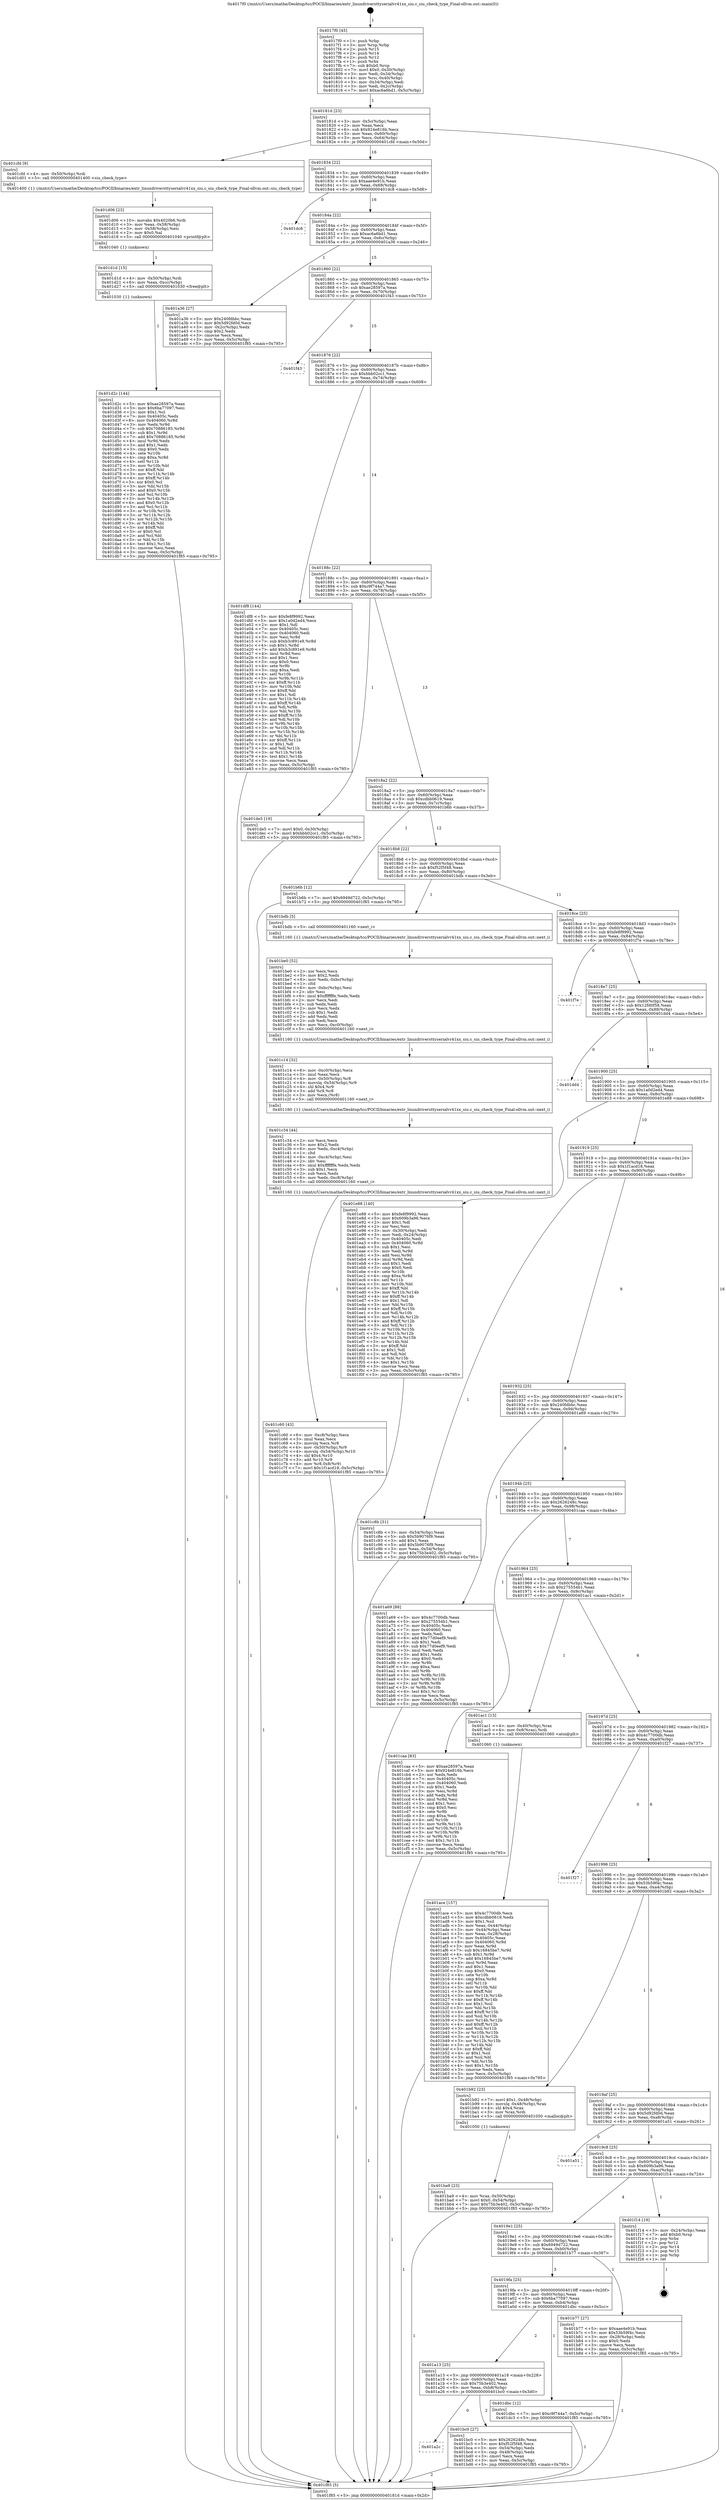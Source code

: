 digraph "0x4017f0" {
  label = "0x4017f0 (/mnt/c/Users/mathe/Desktop/tcc/POCII/binaries/extr_linuxdriversttyserialvr41xx_siu.c_siu_check_type_Final-ollvm.out::main(0))"
  labelloc = "t"
  node[shape=record]

  Entry [label="",width=0.3,height=0.3,shape=circle,fillcolor=black,style=filled]
  "0x40181d" [label="{
     0x40181d [23]\l
     | [instrs]\l
     &nbsp;&nbsp;0x40181d \<+3\>: mov -0x5c(%rbp),%eax\l
     &nbsp;&nbsp;0x401820 \<+2\>: mov %eax,%ecx\l
     &nbsp;&nbsp;0x401822 \<+6\>: sub $0x924e816b,%ecx\l
     &nbsp;&nbsp;0x401828 \<+3\>: mov %eax,-0x60(%rbp)\l
     &nbsp;&nbsp;0x40182b \<+3\>: mov %ecx,-0x64(%rbp)\l
     &nbsp;&nbsp;0x40182e \<+6\>: je 0000000000401cfd \<main+0x50d\>\l
  }"]
  "0x401cfd" [label="{
     0x401cfd [9]\l
     | [instrs]\l
     &nbsp;&nbsp;0x401cfd \<+4\>: mov -0x50(%rbp),%rdi\l
     &nbsp;&nbsp;0x401d01 \<+5\>: call 0000000000401400 \<siu_check_type\>\l
     | [calls]\l
     &nbsp;&nbsp;0x401400 \{1\} (/mnt/c/Users/mathe/Desktop/tcc/POCII/binaries/extr_linuxdriversttyserialvr41xx_siu.c_siu_check_type_Final-ollvm.out::siu_check_type)\l
  }"]
  "0x401834" [label="{
     0x401834 [22]\l
     | [instrs]\l
     &nbsp;&nbsp;0x401834 \<+5\>: jmp 0000000000401839 \<main+0x49\>\l
     &nbsp;&nbsp;0x401839 \<+3\>: mov -0x60(%rbp),%eax\l
     &nbsp;&nbsp;0x40183c \<+5\>: sub $0xaae4e91b,%eax\l
     &nbsp;&nbsp;0x401841 \<+3\>: mov %eax,-0x68(%rbp)\l
     &nbsp;&nbsp;0x401844 \<+6\>: je 0000000000401dc8 \<main+0x5d8\>\l
  }"]
  Exit [label="",width=0.3,height=0.3,shape=circle,fillcolor=black,style=filled,peripheries=2]
  "0x401dc8" [label="{
     0x401dc8\l
  }", style=dashed]
  "0x40184a" [label="{
     0x40184a [22]\l
     | [instrs]\l
     &nbsp;&nbsp;0x40184a \<+5\>: jmp 000000000040184f \<main+0x5f\>\l
     &nbsp;&nbsp;0x40184f \<+3\>: mov -0x60(%rbp),%eax\l
     &nbsp;&nbsp;0x401852 \<+5\>: sub $0xac6a6bd1,%eax\l
     &nbsp;&nbsp;0x401857 \<+3\>: mov %eax,-0x6c(%rbp)\l
     &nbsp;&nbsp;0x40185a \<+6\>: je 0000000000401a36 \<main+0x246\>\l
  }"]
  "0x401d2c" [label="{
     0x401d2c [144]\l
     | [instrs]\l
     &nbsp;&nbsp;0x401d2c \<+5\>: mov $0xae28597a,%eax\l
     &nbsp;&nbsp;0x401d31 \<+5\>: mov $0x6ba77097,%esi\l
     &nbsp;&nbsp;0x401d36 \<+2\>: mov $0x1,%cl\l
     &nbsp;&nbsp;0x401d38 \<+7\>: mov 0x40405c,%edx\l
     &nbsp;&nbsp;0x401d3f \<+8\>: mov 0x404060,%r8d\l
     &nbsp;&nbsp;0x401d47 \<+3\>: mov %edx,%r9d\l
     &nbsp;&nbsp;0x401d4a \<+7\>: sub $0x70886185,%r9d\l
     &nbsp;&nbsp;0x401d51 \<+4\>: sub $0x1,%r9d\l
     &nbsp;&nbsp;0x401d55 \<+7\>: add $0x70886185,%r9d\l
     &nbsp;&nbsp;0x401d5c \<+4\>: imul %r9d,%edx\l
     &nbsp;&nbsp;0x401d60 \<+3\>: and $0x1,%edx\l
     &nbsp;&nbsp;0x401d63 \<+3\>: cmp $0x0,%edx\l
     &nbsp;&nbsp;0x401d66 \<+4\>: sete %r10b\l
     &nbsp;&nbsp;0x401d6a \<+4\>: cmp $0xa,%r8d\l
     &nbsp;&nbsp;0x401d6e \<+4\>: setl %r11b\l
     &nbsp;&nbsp;0x401d72 \<+3\>: mov %r10b,%bl\l
     &nbsp;&nbsp;0x401d75 \<+3\>: xor $0xff,%bl\l
     &nbsp;&nbsp;0x401d78 \<+3\>: mov %r11b,%r14b\l
     &nbsp;&nbsp;0x401d7b \<+4\>: xor $0xff,%r14b\l
     &nbsp;&nbsp;0x401d7f \<+3\>: xor $0x0,%cl\l
     &nbsp;&nbsp;0x401d82 \<+3\>: mov %bl,%r15b\l
     &nbsp;&nbsp;0x401d85 \<+4\>: and $0x0,%r15b\l
     &nbsp;&nbsp;0x401d89 \<+3\>: and %cl,%r10b\l
     &nbsp;&nbsp;0x401d8c \<+3\>: mov %r14b,%r12b\l
     &nbsp;&nbsp;0x401d8f \<+4\>: and $0x0,%r12b\l
     &nbsp;&nbsp;0x401d93 \<+3\>: and %cl,%r11b\l
     &nbsp;&nbsp;0x401d96 \<+3\>: or %r10b,%r15b\l
     &nbsp;&nbsp;0x401d99 \<+3\>: or %r11b,%r12b\l
     &nbsp;&nbsp;0x401d9c \<+3\>: xor %r12b,%r15b\l
     &nbsp;&nbsp;0x401d9f \<+3\>: or %r14b,%bl\l
     &nbsp;&nbsp;0x401da2 \<+3\>: xor $0xff,%bl\l
     &nbsp;&nbsp;0x401da5 \<+3\>: or $0x0,%cl\l
     &nbsp;&nbsp;0x401da8 \<+2\>: and %cl,%bl\l
     &nbsp;&nbsp;0x401daa \<+3\>: or %bl,%r15b\l
     &nbsp;&nbsp;0x401dad \<+4\>: test $0x1,%r15b\l
     &nbsp;&nbsp;0x401db1 \<+3\>: cmovne %esi,%eax\l
     &nbsp;&nbsp;0x401db4 \<+3\>: mov %eax,-0x5c(%rbp)\l
     &nbsp;&nbsp;0x401db7 \<+5\>: jmp 0000000000401f85 \<main+0x795\>\l
  }"]
  "0x401a36" [label="{
     0x401a36 [27]\l
     | [instrs]\l
     &nbsp;&nbsp;0x401a36 \<+5\>: mov $0x240fdbbc,%eax\l
     &nbsp;&nbsp;0x401a3b \<+5\>: mov $0x5d92fd0d,%ecx\l
     &nbsp;&nbsp;0x401a40 \<+3\>: mov -0x2c(%rbp),%edx\l
     &nbsp;&nbsp;0x401a43 \<+3\>: cmp $0x2,%edx\l
     &nbsp;&nbsp;0x401a46 \<+3\>: cmovne %ecx,%eax\l
     &nbsp;&nbsp;0x401a49 \<+3\>: mov %eax,-0x5c(%rbp)\l
     &nbsp;&nbsp;0x401a4c \<+5\>: jmp 0000000000401f85 \<main+0x795\>\l
  }"]
  "0x401860" [label="{
     0x401860 [22]\l
     | [instrs]\l
     &nbsp;&nbsp;0x401860 \<+5\>: jmp 0000000000401865 \<main+0x75\>\l
     &nbsp;&nbsp;0x401865 \<+3\>: mov -0x60(%rbp),%eax\l
     &nbsp;&nbsp;0x401868 \<+5\>: sub $0xae28597a,%eax\l
     &nbsp;&nbsp;0x40186d \<+3\>: mov %eax,-0x70(%rbp)\l
     &nbsp;&nbsp;0x401870 \<+6\>: je 0000000000401f43 \<main+0x753\>\l
  }"]
  "0x401f85" [label="{
     0x401f85 [5]\l
     | [instrs]\l
     &nbsp;&nbsp;0x401f85 \<+5\>: jmp 000000000040181d \<main+0x2d\>\l
  }"]
  "0x4017f0" [label="{
     0x4017f0 [45]\l
     | [instrs]\l
     &nbsp;&nbsp;0x4017f0 \<+1\>: push %rbp\l
     &nbsp;&nbsp;0x4017f1 \<+3\>: mov %rsp,%rbp\l
     &nbsp;&nbsp;0x4017f4 \<+2\>: push %r15\l
     &nbsp;&nbsp;0x4017f6 \<+2\>: push %r14\l
     &nbsp;&nbsp;0x4017f8 \<+2\>: push %r12\l
     &nbsp;&nbsp;0x4017fa \<+1\>: push %rbx\l
     &nbsp;&nbsp;0x4017fb \<+7\>: sub $0xb0,%rsp\l
     &nbsp;&nbsp;0x401802 \<+7\>: movl $0x0,-0x30(%rbp)\l
     &nbsp;&nbsp;0x401809 \<+3\>: mov %edi,-0x34(%rbp)\l
     &nbsp;&nbsp;0x40180c \<+4\>: mov %rsi,-0x40(%rbp)\l
     &nbsp;&nbsp;0x401810 \<+3\>: mov -0x34(%rbp),%edi\l
     &nbsp;&nbsp;0x401813 \<+3\>: mov %edi,-0x2c(%rbp)\l
     &nbsp;&nbsp;0x401816 \<+7\>: movl $0xac6a6bd1,-0x5c(%rbp)\l
  }"]
  "0x401d1d" [label="{
     0x401d1d [15]\l
     | [instrs]\l
     &nbsp;&nbsp;0x401d1d \<+4\>: mov -0x50(%rbp),%rdi\l
     &nbsp;&nbsp;0x401d21 \<+6\>: mov %eax,-0xcc(%rbp)\l
     &nbsp;&nbsp;0x401d27 \<+5\>: call 0000000000401030 \<free@plt\>\l
     | [calls]\l
     &nbsp;&nbsp;0x401030 \{1\} (unknown)\l
  }"]
  "0x401f43" [label="{
     0x401f43\l
  }", style=dashed]
  "0x401876" [label="{
     0x401876 [22]\l
     | [instrs]\l
     &nbsp;&nbsp;0x401876 \<+5\>: jmp 000000000040187b \<main+0x8b\>\l
     &nbsp;&nbsp;0x40187b \<+3\>: mov -0x60(%rbp),%eax\l
     &nbsp;&nbsp;0x40187e \<+5\>: sub $0xbbb02cc1,%eax\l
     &nbsp;&nbsp;0x401883 \<+3\>: mov %eax,-0x74(%rbp)\l
     &nbsp;&nbsp;0x401886 \<+6\>: je 0000000000401df8 \<main+0x608\>\l
  }"]
  "0x401d06" [label="{
     0x401d06 [23]\l
     | [instrs]\l
     &nbsp;&nbsp;0x401d06 \<+10\>: movabs $0x4020b6,%rdi\l
     &nbsp;&nbsp;0x401d10 \<+3\>: mov %eax,-0x58(%rbp)\l
     &nbsp;&nbsp;0x401d13 \<+3\>: mov -0x58(%rbp),%esi\l
     &nbsp;&nbsp;0x401d16 \<+2\>: mov $0x0,%al\l
     &nbsp;&nbsp;0x401d18 \<+5\>: call 0000000000401040 \<printf@plt\>\l
     | [calls]\l
     &nbsp;&nbsp;0x401040 \{1\} (unknown)\l
  }"]
  "0x401df8" [label="{
     0x401df8 [144]\l
     | [instrs]\l
     &nbsp;&nbsp;0x401df8 \<+5\>: mov $0xfe8f9992,%eax\l
     &nbsp;&nbsp;0x401dfd \<+5\>: mov $0x1a0d2ed4,%ecx\l
     &nbsp;&nbsp;0x401e02 \<+2\>: mov $0x1,%dl\l
     &nbsp;&nbsp;0x401e04 \<+7\>: mov 0x40405c,%esi\l
     &nbsp;&nbsp;0x401e0b \<+7\>: mov 0x404060,%edi\l
     &nbsp;&nbsp;0x401e12 \<+3\>: mov %esi,%r8d\l
     &nbsp;&nbsp;0x401e15 \<+7\>: sub $0xb3c891e9,%r8d\l
     &nbsp;&nbsp;0x401e1c \<+4\>: sub $0x1,%r8d\l
     &nbsp;&nbsp;0x401e20 \<+7\>: add $0xb3c891e9,%r8d\l
     &nbsp;&nbsp;0x401e27 \<+4\>: imul %r8d,%esi\l
     &nbsp;&nbsp;0x401e2b \<+3\>: and $0x1,%esi\l
     &nbsp;&nbsp;0x401e2e \<+3\>: cmp $0x0,%esi\l
     &nbsp;&nbsp;0x401e31 \<+4\>: sete %r9b\l
     &nbsp;&nbsp;0x401e35 \<+3\>: cmp $0xa,%edi\l
     &nbsp;&nbsp;0x401e38 \<+4\>: setl %r10b\l
     &nbsp;&nbsp;0x401e3c \<+3\>: mov %r9b,%r11b\l
     &nbsp;&nbsp;0x401e3f \<+4\>: xor $0xff,%r11b\l
     &nbsp;&nbsp;0x401e43 \<+3\>: mov %r10b,%bl\l
     &nbsp;&nbsp;0x401e46 \<+3\>: xor $0xff,%bl\l
     &nbsp;&nbsp;0x401e49 \<+3\>: xor $0x1,%dl\l
     &nbsp;&nbsp;0x401e4c \<+3\>: mov %r11b,%r14b\l
     &nbsp;&nbsp;0x401e4f \<+4\>: and $0xff,%r14b\l
     &nbsp;&nbsp;0x401e53 \<+3\>: and %dl,%r9b\l
     &nbsp;&nbsp;0x401e56 \<+3\>: mov %bl,%r15b\l
     &nbsp;&nbsp;0x401e59 \<+4\>: and $0xff,%r15b\l
     &nbsp;&nbsp;0x401e5d \<+3\>: and %dl,%r10b\l
     &nbsp;&nbsp;0x401e60 \<+3\>: or %r9b,%r14b\l
     &nbsp;&nbsp;0x401e63 \<+3\>: or %r10b,%r15b\l
     &nbsp;&nbsp;0x401e66 \<+3\>: xor %r15b,%r14b\l
     &nbsp;&nbsp;0x401e69 \<+3\>: or %bl,%r11b\l
     &nbsp;&nbsp;0x401e6c \<+4\>: xor $0xff,%r11b\l
     &nbsp;&nbsp;0x401e70 \<+3\>: or $0x1,%dl\l
     &nbsp;&nbsp;0x401e73 \<+3\>: and %dl,%r11b\l
     &nbsp;&nbsp;0x401e76 \<+3\>: or %r11b,%r14b\l
     &nbsp;&nbsp;0x401e79 \<+4\>: test $0x1,%r14b\l
     &nbsp;&nbsp;0x401e7d \<+3\>: cmovne %ecx,%eax\l
     &nbsp;&nbsp;0x401e80 \<+3\>: mov %eax,-0x5c(%rbp)\l
     &nbsp;&nbsp;0x401e83 \<+5\>: jmp 0000000000401f85 \<main+0x795\>\l
  }"]
  "0x40188c" [label="{
     0x40188c [22]\l
     | [instrs]\l
     &nbsp;&nbsp;0x40188c \<+5\>: jmp 0000000000401891 \<main+0xa1\>\l
     &nbsp;&nbsp;0x401891 \<+3\>: mov -0x60(%rbp),%eax\l
     &nbsp;&nbsp;0x401894 \<+5\>: sub $0xc9f744a7,%eax\l
     &nbsp;&nbsp;0x401899 \<+3\>: mov %eax,-0x78(%rbp)\l
     &nbsp;&nbsp;0x40189c \<+6\>: je 0000000000401de5 \<main+0x5f5\>\l
  }"]
  "0x401c60" [label="{
     0x401c60 [43]\l
     | [instrs]\l
     &nbsp;&nbsp;0x401c60 \<+6\>: mov -0xc8(%rbp),%ecx\l
     &nbsp;&nbsp;0x401c66 \<+3\>: imul %eax,%ecx\l
     &nbsp;&nbsp;0x401c69 \<+3\>: movslq %ecx,%r8\l
     &nbsp;&nbsp;0x401c6c \<+4\>: mov -0x50(%rbp),%r9\l
     &nbsp;&nbsp;0x401c70 \<+4\>: movslq -0x54(%rbp),%r10\l
     &nbsp;&nbsp;0x401c74 \<+4\>: shl $0x4,%r10\l
     &nbsp;&nbsp;0x401c78 \<+3\>: add %r10,%r9\l
     &nbsp;&nbsp;0x401c7b \<+4\>: mov %r8,0x8(%r9)\l
     &nbsp;&nbsp;0x401c7f \<+7\>: movl $0x1f1acd18,-0x5c(%rbp)\l
     &nbsp;&nbsp;0x401c86 \<+5\>: jmp 0000000000401f85 \<main+0x795\>\l
  }"]
  "0x401de5" [label="{
     0x401de5 [19]\l
     | [instrs]\l
     &nbsp;&nbsp;0x401de5 \<+7\>: movl $0x0,-0x30(%rbp)\l
     &nbsp;&nbsp;0x401dec \<+7\>: movl $0xbbb02cc1,-0x5c(%rbp)\l
     &nbsp;&nbsp;0x401df3 \<+5\>: jmp 0000000000401f85 \<main+0x795\>\l
  }"]
  "0x4018a2" [label="{
     0x4018a2 [22]\l
     | [instrs]\l
     &nbsp;&nbsp;0x4018a2 \<+5\>: jmp 00000000004018a7 \<main+0xb7\>\l
     &nbsp;&nbsp;0x4018a7 \<+3\>: mov -0x60(%rbp),%eax\l
     &nbsp;&nbsp;0x4018aa \<+5\>: sub $0xcdbb0619,%eax\l
     &nbsp;&nbsp;0x4018af \<+3\>: mov %eax,-0x7c(%rbp)\l
     &nbsp;&nbsp;0x4018b2 \<+6\>: je 0000000000401b6b \<main+0x37b\>\l
  }"]
  "0x401c34" [label="{
     0x401c34 [44]\l
     | [instrs]\l
     &nbsp;&nbsp;0x401c34 \<+2\>: xor %ecx,%ecx\l
     &nbsp;&nbsp;0x401c36 \<+5\>: mov $0x2,%edx\l
     &nbsp;&nbsp;0x401c3b \<+6\>: mov %edx,-0xc4(%rbp)\l
     &nbsp;&nbsp;0x401c41 \<+1\>: cltd\l
     &nbsp;&nbsp;0x401c42 \<+6\>: mov -0xc4(%rbp),%esi\l
     &nbsp;&nbsp;0x401c48 \<+2\>: idiv %esi\l
     &nbsp;&nbsp;0x401c4a \<+6\>: imul $0xfffffffe,%edx,%edx\l
     &nbsp;&nbsp;0x401c50 \<+3\>: sub $0x1,%ecx\l
     &nbsp;&nbsp;0x401c53 \<+2\>: sub %ecx,%edx\l
     &nbsp;&nbsp;0x401c55 \<+6\>: mov %edx,-0xc8(%rbp)\l
     &nbsp;&nbsp;0x401c5b \<+5\>: call 0000000000401160 \<next_i\>\l
     | [calls]\l
     &nbsp;&nbsp;0x401160 \{1\} (/mnt/c/Users/mathe/Desktop/tcc/POCII/binaries/extr_linuxdriversttyserialvr41xx_siu.c_siu_check_type_Final-ollvm.out::next_i)\l
  }"]
  "0x401b6b" [label="{
     0x401b6b [12]\l
     | [instrs]\l
     &nbsp;&nbsp;0x401b6b \<+7\>: movl $0x6949d722,-0x5c(%rbp)\l
     &nbsp;&nbsp;0x401b72 \<+5\>: jmp 0000000000401f85 \<main+0x795\>\l
  }"]
  "0x4018b8" [label="{
     0x4018b8 [22]\l
     | [instrs]\l
     &nbsp;&nbsp;0x4018b8 \<+5\>: jmp 00000000004018bd \<main+0xcd\>\l
     &nbsp;&nbsp;0x4018bd \<+3\>: mov -0x60(%rbp),%eax\l
     &nbsp;&nbsp;0x4018c0 \<+5\>: sub $0xf52f5f48,%eax\l
     &nbsp;&nbsp;0x4018c5 \<+3\>: mov %eax,-0x80(%rbp)\l
     &nbsp;&nbsp;0x4018c8 \<+6\>: je 0000000000401bdb \<main+0x3eb\>\l
  }"]
  "0x401c14" [label="{
     0x401c14 [32]\l
     | [instrs]\l
     &nbsp;&nbsp;0x401c14 \<+6\>: mov -0xc0(%rbp),%ecx\l
     &nbsp;&nbsp;0x401c1a \<+3\>: imul %eax,%ecx\l
     &nbsp;&nbsp;0x401c1d \<+4\>: mov -0x50(%rbp),%r8\l
     &nbsp;&nbsp;0x401c21 \<+4\>: movslq -0x54(%rbp),%r9\l
     &nbsp;&nbsp;0x401c25 \<+4\>: shl $0x4,%r9\l
     &nbsp;&nbsp;0x401c29 \<+3\>: add %r9,%r8\l
     &nbsp;&nbsp;0x401c2c \<+3\>: mov %ecx,(%r8)\l
     &nbsp;&nbsp;0x401c2f \<+5\>: call 0000000000401160 \<next_i\>\l
     | [calls]\l
     &nbsp;&nbsp;0x401160 \{1\} (/mnt/c/Users/mathe/Desktop/tcc/POCII/binaries/extr_linuxdriversttyserialvr41xx_siu.c_siu_check_type_Final-ollvm.out::next_i)\l
  }"]
  "0x401bdb" [label="{
     0x401bdb [5]\l
     | [instrs]\l
     &nbsp;&nbsp;0x401bdb \<+5\>: call 0000000000401160 \<next_i\>\l
     | [calls]\l
     &nbsp;&nbsp;0x401160 \{1\} (/mnt/c/Users/mathe/Desktop/tcc/POCII/binaries/extr_linuxdriversttyserialvr41xx_siu.c_siu_check_type_Final-ollvm.out::next_i)\l
  }"]
  "0x4018ce" [label="{
     0x4018ce [25]\l
     | [instrs]\l
     &nbsp;&nbsp;0x4018ce \<+5\>: jmp 00000000004018d3 \<main+0xe3\>\l
     &nbsp;&nbsp;0x4018d3 \<+3\>: mov -0x60(%rbp),%eax\l
     &nbsp;&nbsp;0x4018d6 \<+5\>: sub $0xfe8f9992,%eax\l
     &nbsp;&nbsp;0x4018db \<+6\>: mov %eax,-0x84(%rbp)\l
     &nbsp;&nbsp;0x4018e1 \<+6\>: je 0000000000401f7e \<main+0x78e\>\l
  }"]
  "0x401be0" [label="{
     0x401be0 [52]\l
     | [instrs]\l
     &nbsp;&nbsp;0x401be0 \<+2\>: xor %ecx,%ecx\l
     &nbsp;&nbsp;0x401be2 \<+5\>: mov $0x2,%edx\l
     &nbsp;&nbsp;0x401be7 \<+6\>: mov %edx,-0xbc(%rbp)\l
     &nbsp;&nbsp;0x401bed \<+1\>: cltd\l
     &nbsp;&nbsp;0x401bee \<+6\>: mov -0xbc(%rbp),%esi\l
     &nbsp;&nbsp;0x401bf4 \<+2\>: idiv %esi\l
     &nbsp;&nbsp;0x401bf6 \<+6\>: imul $0xfffffffe,%edx,%edx\l
     &nbsp;&nbsp;0x401bfc \<+2\>: mov %ecx,%edi\l
     &nbsp;&nbsp;0x401bfe \<+2\>: sub %edx,%edi\l
     &nbsp;&nbsp;0x401c00 \<+2\>: mov %ecx,%edx\l
     &nbsp;&nbsp;0x401c02 \<+3\>: sub $0x1,%edx\l
     &nbsp;&nbsp;0x401c05 \<+2\>: add %edx,%edi\l
     &nbsp;&nbsp;0x401c07 \<+2\>: sub %edi,%ecx\l
     &nbsp;&nbsp;0x401c09 \<+6\>: mov %ecx,-0xc0(%rbp)\l
     &nbsp;&nbsp;0x401c0f \<+5\>: call 0000000000401160 \<next_i\>\l
     | [calls]\l
     &nbsp;&nbsp;0x401160 \{1\} (/mnt/c/Users/mathe/Desktop/tcc/POCII/binaries/extr_linuxdriversttyserialvr41xx_siu.c_siu_check_type_Final-ollvm.out::next_i)\l
  }"]
  "0x401f7e" [label="{
     0x401f7e\l
  }", style=dashed]
  "0x4018e7" [label="{
     0x4018e7 [25]\l
     | [instrs]\l
     &nbsp;&nbsp;0x4018e7 \<+5\>: jmp 00000000004018ec \<main+0xfc\>\l
     &nbsp;&nbsp;0x4018ec \<+3\>: mov -0x60(%rbp),%eax\l
     &nbsp;&nbsp;0x4018ef \<+5\>: sub $0x12fd0f58,%eax\l
     &nbsp;&nbsp;0x4018f4 \<+6\>: mov %eax,-0x88(%rbp)\l
     &nbsp;&nbsp;0x4018fa \<+6\>: je 0000000000401dd4 \<main+0x5e4\>\l
  }"]
  "0x401a2c" [label="{
     0x401a2c\l
  }", style=dashed]
  "0x401dd4" [label="{
     0x401dd4\l
  }", style=dashed]
  "0x401900" [label="{
     0x401900 [25]\l
     | [instrs]\l
     &nbsp;&nbsp;0x401900 \<+5\>: jmp 0000000000401905 \<main+0x115\>\l
     &nbsp;&nbsp;0x401905 \<+3\>: mov -0x60(%rbp),%eax\l
     &nbsp;&nbsp;0x401908 \<+5\>: sub $0x1a0d2ed4,%eax\l
     &nbsp;&nbsp;0x40190d \<+6\>: mov %eax,-0x8c(%rbp)\l
     &nbsp;&nbsp;0x401913 \<+6\>: je 0000000000401e88 \<main+0x698\>\l
  }"]
  "0x401bc0" [label="{
     0x401bc0 [27]\l
     | [instrs]\l
     &nbsp;&nbsp;0x401bc0 \<+5\>: mov $0x2626248c,%eax\l
     &nbsp;&nbsp;0x401bc5 \<+5\>: mov $0xf52f5f48,%ecx\l
     &nbsp;&nbsp;0x401bca \<+3\>: mov -0x54(%rbp),%edx\l
     &nbsp;&nbsp;0x401bcd \<+3\>: cmp -0x48(%rbp),%edx\l
     &nbsp;&nbsp;0x401bd0 \<+3\>: cmovl %ecx,%eax\l
     &nbsp;&nbsp;0x401bd3 \<+3\>: mov %eax,-0x5c(%rbp)\l
     &nbsp;&nbsp;0x401bd6 \<+5\>: jmp 0000000000401f85 \<main+0x795\>\l
  }"]
  "0x401e88" [label="{
     0x401e88 [140]\l
     | [instrs]\l
     &nbsp;&nbsp;0x401e88 \<+5\>: mov $0xfe8f9992,%eax\l
     &nbsp;&nbsp;0x401e8d \<+5\>: mov $0x609b3a96,%ecx\l
     &nbsp;&nbsp;0x401e92 \<+2\>: mov $0x1,%dl\l
     &nbsp;&nbsp;0x401e94 \<+2\>: xor %esi,%esi\l
     &nbsp;&nbsp;0x401e96 \<+3\>: mov -0x30(%rbp),%edi\l
     &nbsp;&nbsp;0x401e99 \<+3\>: mov %edi,-0x24(%rbp)\l
     &nbsp;&nbsp;0x401e9c \<+7\>: mov 0x40405c,%edi\l
     &nbsp;&nbsp;0x401ea3 \<+8\>: mov 0x404060,%r8d\l
     &nbsp;&nbsp;0x401eab \<+3\>: sub $0x1,%esi\l
     &nbsp;&nbsp;0x401eae \<+3\>: mov %edi,%r9d\l
     &nbsp;&nbsp;0x401eb1 \<+3\>: add %esi,%r9d\l
     &nbsp;&nbsp;0x401eb4 \<+4\>: imul %r9d,%edi\l
     &nbsp;&nbsp;0x401eb8 \<+3\>: and $0x1,%edi\l
     &nbsp;&nbsp;0x401ebb \<+3\>: cmp $0x0,%edi\l
     &nbsp;&nbsp;0x401ebe \<+4\>: sete %r10b\l
     &nbsp;&nbsp;0x401ec2 \<+4\>: cmp $0xa,%r8d\l
     &nbsp;&nbsp;0x401ec6 \<+4\>: setl %r11b\l
     &nbsp;&nbsp;0x401eca \<+3\>: mov %r10b,%bl\l
     &nbsp;&nbsp;0x401ecd \<+3\>: xor $0xff,%bl\l
     &nbsp;&nbsp;0x401ed0 \<+3\>: mov %r11b,%r14b\l
     &nbsp;&nbsp;0x401ed3 \<+4\>: xor $0xff,%r14b\l
     &nbsp;&nbsp;0x401ed7 \<+3\>: xor $0x1,%dl\l
     &nbsp;&nbsp;0x401eda \<+3\>: mov %bl,%r15b\l
     &nbsp;&nbsp;0x401edd \<+4\>: and $0xff,%r15b\l
     &nbsp;&nbsp;0x401ee1 \<+3\>: and %dl,%r10b\l
     &nbsp;&nbsp;0x401ee4 \<+3\>: mov %r14b,%r12b\l
     &nbsp;&nbsp;0x401ee7 \<+4\>: and $0xff,%r12b\l
     &nbsp;&nbsp;0x401eeb \<+3\>: and %dl,%r11b\l
     &nbsp;&nbsp;0x401eee \<+3\>: or %r10b,%r15b\l
     &nbsp;&nbsp;0x401ef1 \<+3\>: or %r11b,%r12b\l
     &nbsp;&nbsp;0x401ef4 \<+3\>: xor %r12b,%r15b\l
     &nbsp;&nbsp;0x401ef7 \<+3\>: or %r14b,%bl\l
     &nbsp;&nbsp;0x401efa \<+3\>: xor $0xff,%bl\l
     &nbsp;&nbsp;0x401efd \<+3\>: or $0x1,%dl\l
     &nbsp;&nbsp;0x401f00 \<+2\>: and %dl,%bl\l
     &nbsp;&nbsp;0x401f02 \<+3\>: or %bl,%r15b\l
     &nbsp;&nbsp;0x401f05 \<+4\>: test $0x1,%r15b\l
     &nbsp;&nbsp;0x401f09 \<+3\>: cmovne %ecx,%eax\l
     &nbsp;&nbsp;0x401f0c \<+3\>: mov %eax,-0x5c(%rbp)\l
     &nbsp;&nbsp;0x401f0f \<+5\>: jmp 0000000000401f85 \<main+0x795\>\l
  }"]
  "0x401919" [label="{
     0x401919 [25]\l
     | [instrs]\l
     &nbsp;&nbsp;0x401919 \<+5\>: jmp 000000000040191e \<main+0x12e\>\l
     &nbsp;&nbsp;0x40191e \<+3\>: mov -0x60(%rbp),%eax\l
     &nbsp;&nbsp;0x401921 \<+5\>: sub $0x1f1acd18,%eax\l
     &nbsp;&nbsp;0x401926 \<+6\>: mov %eax,-0x90(%rbp)\l
     &nbsp;&nbsp;0x40192c \<+6\>: je 0000000000401c8b \<main+0x49b\>\l
  }"]
  "0x401a13" [label="{
     0x401a13 [25]\l
     | [instrs]\l
     &nbsp;&nbsp;0x401a13 \<+5\>: jmp 0000000000401a18 \<main+0x228\>\l
     &nbsp;&nbsp;0x401a18 \<+3\>: mov -0x60(%rbp),%eax\l
     &nbsp;&nbsp;0x401a1b \<+5\>: sub $0x75b3e402,%eax\l
     &nbsp;&nbsp;0x401a20 \<+6\>: mov %eax,-0xb8(%rbp)\l
     &nbsp;&nbsp;0x401a26 \<+6\>: je 0000000000401bc0 \<main+0x3d0\>\l
  }"]
  "0x401c8b" [label="{
     0x401c8b [31]\l
     | [instrs]\l
     &nbsp;&nbsp;0x401c8b \<+3\>: mov -0x54(%rbp),%eax\l
     &nbsp;&nbsp;0x401c8e \<+5\>: sub $0x5b9076f9,%eax\l
     &nbsp;&nbsp;0x401c93 \<+3\>: add $0x1,%eax\l
     &nbsp;&nbsp;0x401c96 \<+5\>: add $0x5b9076f9,%eax\l
     &nbsp;&nbsp;0x401c9b \<+3\>: mov %eax,-0x54(%rbp)\l
     &nbsp;&nbsp;0x401c9e \<+7\>: movl $0x75b3e402,-0x5c(%rbp)\l
     &nbsp;&nbsp;0x401ca5 \<+5\>: jmp 0000000000401f85 \<main+0x795\>\l
  }"]
  "0x401932" [label="{
     0x401932 [25]\l
     | [instrs]\l
     &nbsp;&nbsp;0x401932 \<+5\>: jmp 0000000000401937 \<main+0x147\>\l
     &nbsp;&nbsp;0x401937 \<+3\>: mov -0x60(%rbp),%eax\l
     &nbsp;&nbsp;0x40193a \<+5\>: sub $0x240fdbbc,%eax\l
     &nbsp;&nbsp;0x40193f \<+6\>: mov %eax,-0x94(%rbp)\l
     &nbsp;&nbsp;0x401945 \<+6\>: je 0000000000401a69 \<main+0x279\>\l
  }"]
  "0x401dbc" [label="{
     0x401dbc [12]\l
     | [instrs]\l
     &nbsp;&nbsp;0x401dbc \<+7\>: movl $0xc9f744a7,-0x5c(%rbp)\l
     &nbsp;&nbsp;0x401dc3 \<+5\>: jmp 0000000000401f85 \<main+0x795\>\l
  }"]
  "0x401a69" [label="{
     0x401a69 [88]\l
     | [instrs]\l
     &nbsp;&nbsp;0x401a69 \<+5\>: mov $0x4c7700db,%eax\l
     &nbsp;&nbsp;0x401a6e \<+5\>: mov $0x275554b1,%ecx\l
     &nbsp;&nbsp;0x401a73 \<+7\>: mov 0x40405c,%edx\l
     &nbsp;&nbsp;0x401a7a \<+7\>: mov 0x404060,%esi\l
     &nbsp;&nbsp;0x401a81 \<+2\>: mov %edx,%edi\l
     &nbsp;&nbsp;0x401a83 \<+6\>: add $0x77d0eef9,%edi\l
     &nbsp;&nbsp;0x401a89 \<+3\>: sub $0x1,%edi\l
     &nbsp;&nbsp;0x401a8c \<+6\>: sub $0x77d0eef9,%edi\l
     &nbsp;&nbsp;0x401a92 \<+3\>: imul %edi,%edx\l
     &nbsp;&nbsp;0x401a95 \<+3\>: and $0x1,%edx\l
     &nbsp;&nbsp;0x401a98 \<+3\>: cmp $0x0,%edx\l
     &nbsp;&nbsp;0x401a9b \<+4\>: sete %r8b\l
     &nbsp;&nbsp;0x401a9f \<+3\>: cmp $0xa,%esi\l
     &nbsp;&nbsp;0x401aa2 \<+4\>: setl %r9b\l
     &nbsp;&nbsp;0x401aa6 \<+3\>: mov %r8b,%r10b\l
     &nbsp;&nbsp;0x401aa9 \<+3\>: and %r9b,%r10b\l
     &nbsp;&nbsp;0x401aac \<+3\>: xor %r9b,%r8b\l
     &nbsp;&nbsp;0x401aaf \<+3\>: or %r8b,%r10b\l
     &nbsp;&nbsp;0x401ab2 \<+4\>: test $0x1,%r10b\l
     &nbsp;&nbsp;0x401ab6 \<+3\>: cmovne %ecx,%eax\l
     &nbsp;&nbsp;0x401ab9 \<+3\>: mov %eax,-0x5c(%rbp)\l
     &nbsp;&nbsp;0x401abc \<+5\>: jmp 0000000000401f85 \<main+0x795\>\l
  }"]
  "0x40194b" [label="{
     0x40194b [25]\l
     | [instrs]\l
     &nbsp;&nbsp;0x40194b \<+5\>: jmp 0000000000401950 \<main+0x160\>\l
     &nbsp;&nbsp;0x401950 \<+3\>: mov -0x60(%rbp),%eax\l
     &nbsp;&nbsp;0x401953 \<+5\>: sub $0x2626248c,%eax\l
     &nbsp;&nbsp;0x401958 \<+6\>: mov %eax,-0x98(%rbp)\l
     &nbsp;&nbsp;0x40195e \<+6\>: je 0000000000401caa \<main+0x4ba\>\l
  }"]
  "0x401ba9" [label="{
     0x401ba9 [23]\l
     | [instrs]\l
     &nbsp;&nbsp;0x401ba9 \<+4\>: mov %rax,-0x50(%rbp)\l
     &nbsp;&nbsp;0x401bad \<+7\>: movl $0x0,-0x54(%rbp)\l
     &nbsp;&nbsp;0x401bb4 \<+7\>: movl $0x75b3e402,-0x5c(%rbp)\l
     &nbsp;&nbsp;0x401bbb \<+5\>: jmp 0000000000401f85 \<main+0x795\>\l
  }"]
  "0x401caa" [label="{
     0x401caa [83]\l
     | [instrs]\l
     &nbsp;&nbsp;0x401caa \<+5\>: mov $0xae28597a,%eax\l
     &nbsp;&nbsp;0x401caf \<+5\>: mov $0x924e816b,%ecx\l
     &nbsp;&nbsp;0x401cb4 \<+2\>: xor %edx,%edx\l
     &nbsp;&nbsp;0x401cb6 \<+7\>: mov 0x40405c,%esi\l
     &nbsp;&nbsp;0x401cbd \<+7\>: mov 0x404060,%edi\l
     &nbsp;&nbsp;0x401cc4 \<+3\>: sub $0x1,%edx\l
     &nbsp;&nbsp;0x401cc7 \<+3\>: mov %esi,%r8d\l
     &nbsp;&nbsp;0x401cca \<+3\>: add %edx,%r8d\l
     &nbsp;&nbsp;0x401ccd \<+4\>: imul %r8d,%esi\l
     &nbsp;&nbsp;0x401cd1 \<+3\>: and $0x1,%esi\l
     &nbsp;&nbsp;0x401cd4 \<+3\>: cmp $0x0,%esi\l
     &nbsp;&nbsp;0x401cd7 \<+4\>: sete %r9b\l
     &nbsp;&nbsp;0x401cdb \<+3\>: cmp $0xa,%edi\l
     &nbsp;&nbsp;0x401cde \<+4\>: setl %r10b\l
     &nbsp;&nbsp;0x401ce2 \<+3\>: mov %r9b,%r11b\l
     &nbsp;&nbsp;0x401ce5 \<+3\>: and %r10b,%r11b\l
     &nbsp;&nbsp;0x401ce8 \<+3\>: xor %r10b,%r9b\l
     &nbsp;&nbsp;0x401ceb \<+3\>: or %r9b,%r11b\l
     &nbsp;&nbsp;0x401cee \<+4\>: test $0x1,%r11b\l
     &nbsp;&nbsp;0x401cf2 \<+3\>: cmovne %ecx,%eax\l
     &nbsp;&nbsp;0x401cf5 \<+3\>: mov %eax,-0x5c(%rbp)\l
     &nbsp;&nbsp;0x401cf8 \<+5\>: jmp 0000000000401f85 \<main+0x795\>\l
  }"]
  "0x401964" [label="{
     0x401964 [25]\l
     | [instrs]\l
     &nbsp;&nbsp;0x401964 \<+5\>: jmp 0000000000401969 \<main+0x179\>\l
     &nbsp;&nbsp;0x401969 \<+3\>: mov -0x60(%rbp),%eax\l
     &nbsp;&nbsp;0x40196c \<+5\>: sub $0x275554b1,%eax\l
     &nbsp;&nbsp;0x401971 \<+6\>: mov %eax,-0x9c(%rbp)\l
     &nbsp;&nbsp;0x401977 \<+6\>: je 0000000000401ac1 \<main+0x2d1\>\l
  }"]
  "0x4019fa" [label="{
     0x4019fa [25]\l
     | [instrs]\l
     &nbsp;&nbsp;0x4019fa \<+5\>: jmp 00000000004019ff \<main+0x20f\>\l
     &nbsp;&nbsp;0x4019ff \<+3\>: mov -0x60(%rbp),%eax\l
     &nbsp;&nbsp;0x401a02 \<+5\>: sub $0x6ba77097,%eax\l
     &nbsp;&nbsp;0x401a07 \<+6\>: mov %eax,-0xb4(%rbp)\l
     &nbsp;&nbsp;0x401a0d \<+6\>: je 0000000000401dbc \<main+0x5cc\>\l
  }"]
  "0x401ac1" [label="{
     0x401ac1 [13]\l
     | [instrs]\l
     &nbsp;&nbsp;0x401ac1 \<+4\>: mov -0x40(%rbp),%rax\l
     &nbsp;&nbsp;0x401ac5 \<+4\>: mov 0x8(%rax),%rdi\l
     &nbsp;&nbsp;0x401ac9 \<+5\>: call 0000000000401060 \<atoi@plt\>\l
     | [calls]\l
     &nbsp;&nbsp;0x401060 \{1\} (unknown)\l
  }"]
  "0x40197d" [label="{
     0x40197d [25]\l
     | [instrs]\l
     &nbsp;&nbsp;0x40197d \<+5\>: jmp 0000000000401982 \<main+0x192\>\l
     &nbsp;&nbsp;0x401982 \<+3\>: mov -0x60(%rbp),%eax\l
     &nbsp;&nbsp;0x401985 \<+5\>: sub $0x4c7700db,%eax\l
     &nbsp;&nbsp;0x40198a \<+6\>: mov %eax,-0xa0(%rbp)\l
     &nbsp;&nbsp;0x401990 \<+6\>: je 0000000000401f27 \<main+0x737\>\l
  }"]
  "0x401ace" [label="{
     0x401ace [157]\l
     | [instrs]\l
     &nbsp;&nbsp;0x401ace \<+5\>: mov $0x4c7700db,%ecx\l
     &nbsp;&nbsp;0x401ad3 \<+5\>: mov $0xcdbb0619,%edx\l
     &nbsp;&nbsp;0x401ad8 \<+3\>: mov $0x1,%sil\l
     &nbsp;&nbsp;0x401adb \<+3\>: mov %eax,-0x44(%rbp)\l
     &nbsp;&nbsp;0x401ade \<+3\>: mov -0x44(%rbp),%eax\l
     &nbsp;&nbsp;0x401ae1 \<+3\>: mov %eax,-0x28(%rbp)\l
     &nbsp;&nbsp;0x401ae4 \<+7\>: mov 0x40405c,%eax\l
     &nbsp;&nbsp;0x401aeb \<+8\>: mov 0x404060,%r8d\l
     &nbsp;&nbsp;0x401af3 \<+3\>: mov %eax,%r9d\l
     &nbsp;&nbsp;0x401af6 \<+7\>: sub $0x16845be7,%r9d\l
     &nbsp;&nbsp;0x401afd \<+4\>: sub $0x1,%r9d\l
     &nbsp;&nbsp;0x401b01 \<+7\>: add $0x16845be7,%r9d\l
     &nbsp;&nbsp;0x401b08 \<+4\>: imul %r9d,%eax\l
     &nbsp;&nbsp;0x401b0c \<+3\>: and $0x1,%eax\l
     &nbsp;&nbsp;0x401b0f \<+3\>: cmp $0x0,%eax\l
     &nbsp;&nbsp;0x401b12 \<+4\>: sete %r10b\l
     &nbsp;&nbsp;0x401b16 \<+4\>: cmp $0xa,%r8d\l
     &nbsp;&nbsp;0x401b1a \<+4\>: setl %r11b\l
     &nbsp;&nbsp;0x401b1e \<+3\>: mov %r10b,%bl\l
     &nbsp;&nbsp;0x401b21 \<+3\>: xor $0xff,%bl\l
     &nbsp;&nbsp;0x401b24 \<+3\>: mov %r11b,%r14b\l
     &nbsp;&nbsp;0x401b27 \<+4\>: xor $0xff,%r14b\l
     &nbsp;&nbsp;0x401b2b \<+4\>: xor $0x1,%sil\l
     &nbsp;&nbsp;0x401b2f \<+3\>: mov %bl,%r15b\l
     &nbsp;&nbsp;0x401b32 \<+4\>: and $0xff,%r15b\l
     &nbsp;&nbsp;0x401b36 \<+3\>: and %sil,%r10b\l
     &nbsp;&nbsp;0x401b39 \<+3\>: mov %r14b,%r12b\l
     &nbsp;&nbsp;0x401b3c \<+4\>: and $0xff,%r12b\l
     &nbsp;&nbsp;0x401b40 \<+3\>: and %sil,%r11b\l
     &nbsp;&nbsp;0x401b43 \<+3\>: or %r10b,%r15b\l
     &nbsp;&nbsp;0x401b46 \<+3\>: or %r11b,%r12b\l
     &nbsp;&nbsp;0x401b49 \<+3\>: xor %r12b,%r15b\l
     &nbsp;&nbsp;0x401b4c \<+3\>: or %r14b,%bl\l
     &nbsp;&nbsp;0x401b4f \<+3\>: xor $0xff,%bl\l
     &nbsp;&nbsp;0x401b52 \<+4\>: or $0x1,%sil\l
     &nbsp;&nbsp;0x401b56 \<+3\>: and %sil,%bl\l
     &nbsp;&nbsp;0x401b59 \<+3\>: or %bl,%r15b\l
     &nbsp;&nbsp;0x401b5c \<+4\>: test $0x1,%r15b\l
     &nbsp;&nbsp;0x401b60 \<+3\>: cmovne %edx,%ecx\l
     &nbsp;&nbsp;0x401b63 \<+3\>: mov %ecx,-0x5c(%rbp)\l
     &nbsp;&nbsp;0x401b66 \<+5\>: jmp 0000000000401f85 \<main+0x795\>\l
  }"]
  "0x401b77" [label="{
     0x401b77 [27]\l
     | [instrs]\l
     &nbsp;&nbsp;0x401b77 \<+5\>: mov $0xaae4e91b,%eax\l
     &nbsp;&nbsp;0x401b7c \<+5\>: mov $0x53b59f4c,%ecx\l
     &nbsp;&nbsp;0x401b81 \<+3\>: mov -0x28(%rbp),%edx\l
     &nbsp;&nbsp;0x401b84 \<+3\>: cmp $0x0,%edx\l
     &nbsp;&nbsp;0x401b87 \<+3\>: cmove %ecx,%eax\l
     &nbsp;&nbsp;0x401b8a \<+3\>: mov %eax,-0x5c(%rbp)\l
     &nbsp;&nbsp;0x401b8d \<+5\>: jmp 0000000000401f85 \<main+0x795\>\l
  }"]
  "0x401f27" [label="{
     0x401f27\l
  }", style=dashed]
  "0x401996" [label="{
     0x401996 [25]\l
     | [instrs]\l
     &nbsp;&nbsp;0x401996 \<+5\>: jmp 000000000040199b \<main+0x1ab\>\l
     &nbsp;&nbsp;0x40199b \<+3\>: mov -0x60(%rbp),%eax\l
     &nbsp;&nbsp;0x40199e \<+5\>: sub $0x53b59f4c,%eax\l
     &nbsp;&nbsp;0x4019a3 \<+6\>: mov %eax,-0xa4(%rbp)\l
     &nbsp;&nbsp;0x4019a9 \<+6\>: je 0000000000401b92 \<main+0x3a2\>\l
  }"]
  "0x4019e1" [label="{
     0x4019e1 [25]\l
     | [instrs]\l
     &nbsp;&nbsp;0x4019e1 \<+5\>: jmp 00000000004019e6 \<main+0x1f6\>\l
     &nbsp;&nbsp;0x4019e6 \<+3\>: mov -0x60(%rbp),%eax\l
     &nbsp;&nbsp;0x4019e9 \<+5\>: sub $0x6949d722,%eax\l
     &nbsp;&nbsp;0x4019ee \<+6\>: mov %eax,-0xb0(%rbp)\l
     &nbsp;&nbsp;0x4019f4 \<+6\>: je 0000000000401b77 \<main+0x387\>\l
  }"]
  "0x401b92" [label="{
     0x401b92 [23]\l
     | [instrs]\l
     &nbsp;&nbsp;0x401b92 \<+7\>: movl $0x1,-0x48(%rbp)\l
     &nbsp;&nbsp;0x401b99 \<+4\>: movslq -0x48(%rbp),%rax\l
     &nbsp;&nbsp;0x401b9d \<+4\>: shl $0x4,%rax\l
     &nbsp;&nbsp;0x401ba1 \<+3\>: mov %rax,%rdi\l
     &nbsp;&nbsp;0x401ba4 \<+5\>: call 0000000000401050 \<malloc@plt\>\l
     | [calls]\l
     &nbsp;&nbsp;0x401050 \{1\} (unknown)\l
  }"]
  "0x4019af" [label="{
     0x4019af [25]\l
     | [instrs]\l
     &nbsp;&nbsp;0x4019af \<+5\>: jmp 00000000004019b4 \<main+0x1c4\>\l
     &nbsp;&nbsp;0x4019b4 \<+3\>: mov -0x60(%rbp),%eax\l
     &nbsp;&nbsp;0x4019b7 \<+5\>: sub $0x5d92fd0d,%eax\l
     &nbsp;&nbsp;0x4019bc \<+6\>: mov %eax,-0xa8(%rbp)\l
     &nbsp;&nbsp;0x4019c2 \<+6\>: je 0000000000401a51 \<main+0x261\>\l
  }"]
  "0x401f14" [label="{
     0x401f14 [19]\l
     | [instrs]\l
     &nbsp;&nbsp;0x401f14 \<+3\>: mov -0x24(%rbp),%eax\l
     &nbsp;&nbsp;0x401f17 \<+7\>: add $0xb0,%rsp\l
     &nbsp;&nbsp;0x401f1e \<+1\>: pop %rbx\l
     &nbsp;&nbsp;0x401f1f \<+2\>: pop %r12\l
     &nbsp;&nbsp;0x401f21 \<+2\>: pop %r14\l
     &nbsp;&nbsp;0x401f23 \<+2\>: pop %r15\l
     &nbsp;&nbsp;0x401f25 \<+1\>: pop %rbp\l
     &nbsp;&nbsp;0x401f26 \<+1\>: ret\l
  }"]
  "0x401a51" [label="{
     0x401a51\l
  }", style=dashed]
  "0x4019c8" [label="{
     0x4019c8 [25]\l
     | [instrs]\l
     &nbsp;&nbsp;0x4019c8 \<+5\>: jmp 00000000004019cd \<main+0x1dd\>\l
     &nbsp;&nbsp;0x4019cd \<+3\>: mov -0x60(%rbp),%eax\l
     &nbsp;&nbsp;0x4019d0 \<+5\>: sub $0x609b3a96,%eax\l
     &nbsp;&nbsp;0x4019d5 \<+6\>: mov %eax,-0xac(%rbp)\l
     &nbsp;&nbsp;0x4019db \<+6\>: je 0000000000401f14 \<main+0x724\>\l
  }"]
  Entry -> "0x4017f0" [label=" 1"]
  "0x40181d" -> "0x401cfd" [label=" 1"]
  "0x40181d" -> "0x401834" [label=" 16"]
  "0x401f14" -> Exit [label=" 1"]
  "0x401834" -> "0x401dc8" [label=" 0"]
  "0x401834" -> "0x40184a" [label=" 16"]
  "0x401e88" -> "0x401f85" [label=" 1"]
  "0x40184a" -> "0x401a36" [label=" 1"]
  "0x40184a" -> "0x401860" [label=" 15"]
  "0x401a36" -> "0x401f85" [label=" 1"]
  "0x4017f0" -> "0x40181d" [label=" 1"]
  "0x401f85" -> "0x40181d" [label=" 16"]
  "0x401df8" -> "0x401f85" [label=" 1"]
  "0x401860" -> "0x401f43" [label=" 0"]
  "0x401860" -> "0x401876" [label=" 15"]
  "0x401de5" -> "0x401f85" [label=" 1"]
  "0x401876" -> "0x401df8" [label=" 1"]
  "0x401876" -> "0x40188c" [label=" 14"]
  "0x401dbc" -> "0x401f85" [label=" 1"]
  "0x40188c" -> "0x401de5" [label=" 1"]
  "0x40188c" -> "0x4018a2" [label=" 13"]
  "0x401d2c" -> "0x401f85" [label=" 1"]
  "0x4018a2" -> "0x401b6b" [label=" 1"]
  "0x4018a2" -> "0x4018b8" [label=" 12"]
  "0x401d1d" -> "0x401d2c" [label=" 1"]
  "0x4018b8" -> "0x401bdb" [label=" 1"]
  "0x4018b8" -> "0x4018ce" [label=" 11"]
  "0x401d06" -> "0x401d1d" [label=" 1"]
  "0x4018ce" -> "0x401f7e" [label=" 0"]
  "0x4018ce" -> "0x4018e7" [label=" 11"]
  "0x401cfd" -> "0x401d06" [label=" 1"]
  "0x4018e7" -> "0x401dd4" [label=" 0"]
  "0x4018e7" -> "0x401900" [label=" 11"]
  "0x401caa" -> "0x401f85" [label=" 1"]
  "0x401900" -> "0x401e88" [label=" 1"]
  "0x401900" -> "0x401919" [label=" 10"]
  "0x401c8b" -> "0x401f85" [label=" 1"]
  "0x401919" -> "0x401c8b" [label=" 1"]
  "0x401919" -> "0x401932" [label=" 9"]
  "0x401c34" -> "0x401c60" [label=" 1"]
  "0x401932" -> "0x401a69" [label=" 1"]
  "0x401932" -> "0x40194b" [label=" 8"]
  "0x401a69" -> "0x401f85" [label=" 1"]
  "0x401c14" -> "0x401c34" [label=" 1"]
  "0x40194b" -> "0x401caa" [label=" 1"]
  "0x40194b" -> "0x401964" [label=" 7"]
  "0x401bdb" -> "0x401be0" [label=" 1"]
  "0x401964" -> "0x401ac1" [label=" 1"]
  "0x401964" -> "0x40197d" [label=" 6"]
  "0x401ac1" -> "0x401ace" [label=" 1"]
  "0x401ace" -> "0x401f85" [label=" 1"]
  "0x401b6b" -> "0x401f85" [label=" 1"]
  "0x401bc0" -> "0x401f85" [label=" 2"]
  "0x40197d" -> "0x401f27" [label=" 0"]
  "0x40197d" -> "0x401996" [label=" 6"]
  "0x401a13" -> "0x401a2c" [label=" 0"]
  "0x401996" -> "0x401b92" [label=" 1"]
  "0x401996" -> "0x4019af" [label=" 5"]
  "0x401c60" -> "0x401f85" [label=" 1"]
  "0x4019af" -> "0x401a51" [label=" 0"]
  "0x4019af" -> "0x4019c8" [label=" 5"]
  "0x4019fa" -> "0x401a13" [label=" 2"]
  "0x4019c8" -> "0x401f14" [label=" 1"]
  "0x4019c8" -> "0x4019e1" [label=" 4"]
  "0x401a13" -> "0x401bc0" [label=" 2"]
  "0x4019e1" -> "0x401b77" [label=" 1"]
  "0x4019e1" -> "0x4019fa" [label=" 3"]
  "0x401b77" -> "0x401f85" [label=" 1"]
  "0x401b92" -> "0x401ba9" [label=" 1"]
  "0x401ba9" -> "0x401f85" [label=" 1"]
  "0x401be0" -> "0x401c14" [label=" 1"]
  "0x4019fa" -> "0x401dbc" [label=" 1"]
}
